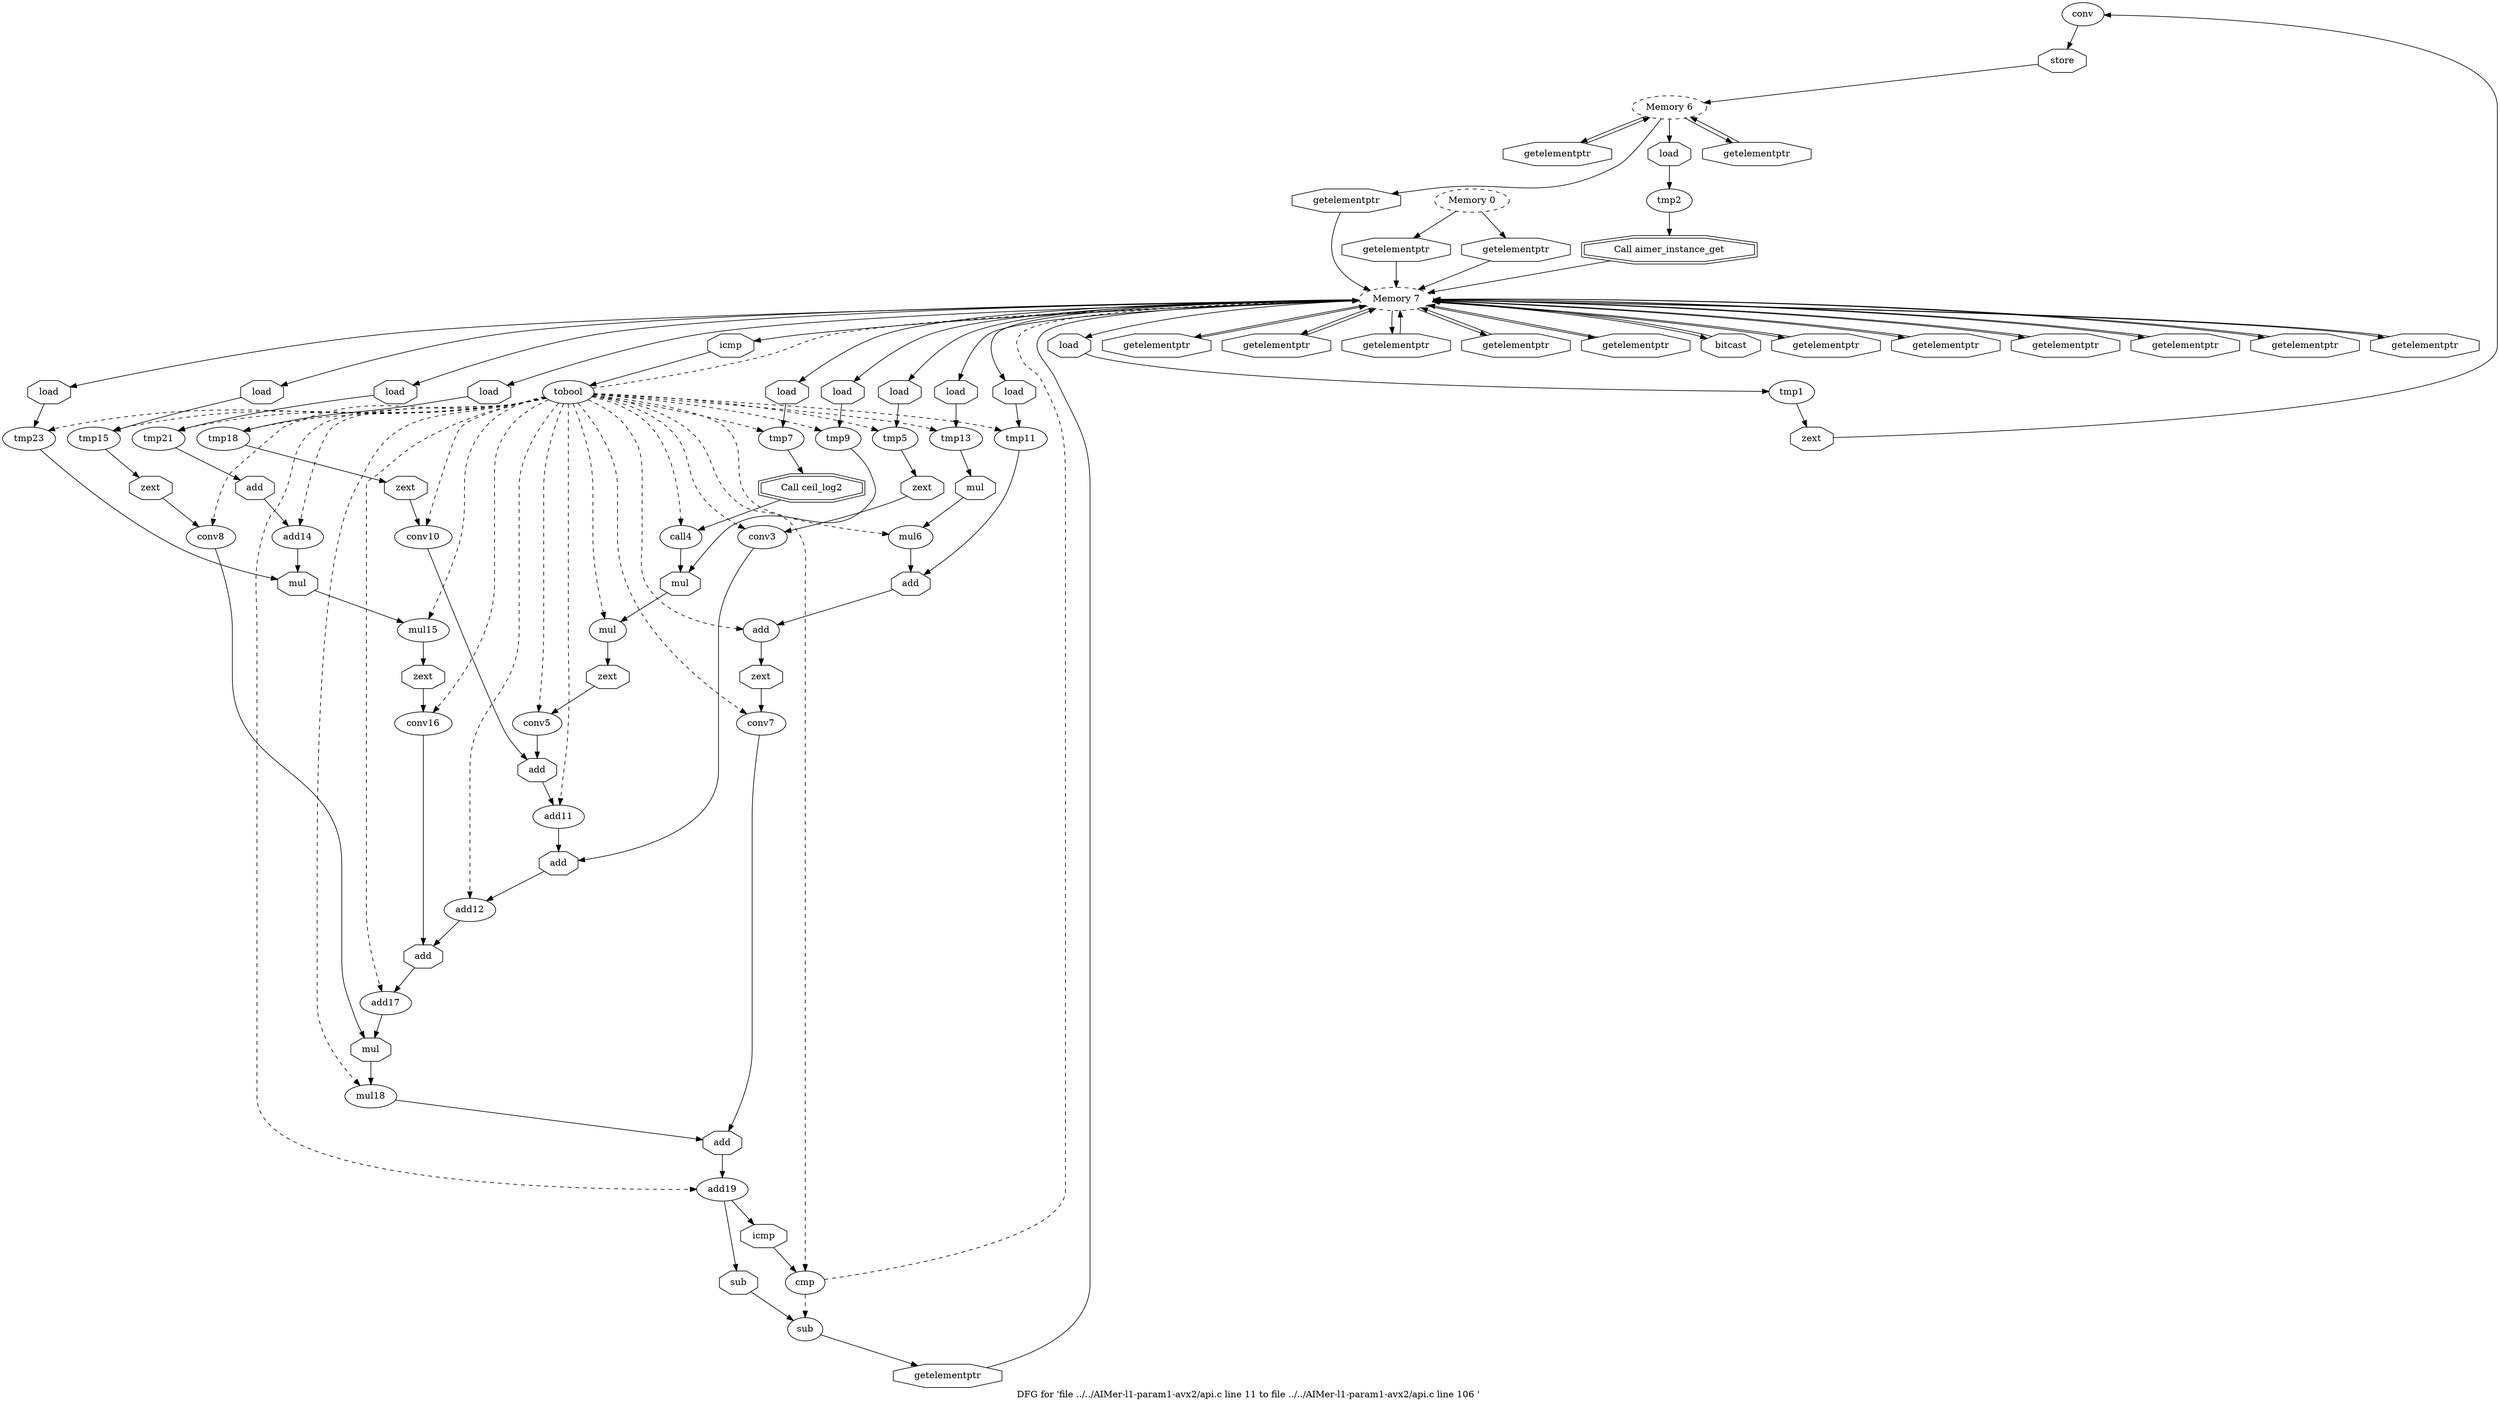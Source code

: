 digraph "DFG for 'file ../../AIMer-l1-param1-avx2/api.c line 11 to file ../../AIMer-l1-param1-avx2/api.c line 106 '  "{
label="DFG for 'file ../../AIMer-l1-param1-avx2/api.c line 11 to file ../../AIMer-l1-param1-avx2/api.c line 106 ' ";
node_665[shape=ellipse,style=solid,label="conv"]
node_668[shape=octagon,style=solid,label="store"]
"node_665"->"node_668"
node_687[shape=ellipse,style=solid,label="tmp9"]
node_690[shape=octagon,style=solid,label="mul"]
"node_687"->"node_690"
node_688[shape=octagon,style=solid,label="load"]
"node_688"->"node_687"
node_689[shape=ellipse,style=solid,label="mul"]
node_692[shape=octagon,style=solid,label="zext"]
"node_689"->"node_692"
"node_690"->"node_689"
node_691[shape=ellipse,style=solid,label="conv5"]
node_716[shape=octagon,style=solid,label="add"]
"node_691"->"node_716"
"node_692"->"node_691"
node_693[shape=octagon,style=solid,label="getelementptr"]
node_661[shape=ellipse,style=dashed,label="Memory 7"]
"node_693"->"node_661"
node_694[shape=ellipse,style=solid,label="tmp11"]
node_702[shape=octagon,style=solid,label="add"]
"node_694"->"node_702"
node_695[shape=octagon,style=solid,label="load"]
"node_695"->"node_694"
node_664[shape=octagon,style=solid,label="load"]
node_663[shape=ellipse,style=solid,label="tmp1"]
"node_664"->"node_663"
node_666[shape=octagon,style=solid,label="zext"]
"node_663"->"node_666"
node_662[shape=octagon,style=solid,label="getelementptr"]
"node_662"->"node_661"
"node_661"->"node_688"
"node_661"->"node_693"
"node_661"->"node_695"
"node_661"->"node_664"
node_674[shape=octagon,style=solid,label="icmp"]
"node_661"->"node_674"
node_675[shape=octagon,style=solid,label="getelementptr"]
"node_661"->"node_675"
node_676[shape=octagon,style=solid,label="getelementptr"]
"node_661"->"node_676"
node_696[shape=octagon,style=solid,label="getelementptr"]
"node_661"->"node_696"
node_698[shape=octagon,style=solid,label="load"]
"node_661"->"node_698"
node_705[shape=octagon,style=solid,label="getelementptr"]
"node_661"->"node_705"
node_744[shape=octagon,style=solid,label="bitcast"]
"node_661"->"node_744"
node_707[shape=octagon,style=solid,label="load"]
"node_661"->"node_707"
node_710[shape=octagon,style=solid,label="getelementptr"]
"node_661"->"node_710"
node_712[shape=octagon,style=solid,label="load"]
"node_661"->"node_712"
node_719[shape=octagon,style=solid,label="getelementptr"]
"node_661"->"node_719"
node_720[shape=octagon,style=solid,label="getelementptr"]
"node_661"->"node_720"
node_722[shape=octagon,style=solid,label="load"]
"node_661"->"node_722"
node_725[shape=octagon,style=solid,label="getelementptr"]
"node_661"->"node_725"
node_727[shape=octagon,style=solid,label="load"]
"node_661"->"node_727"
node_678[shape=octagon,style=solid,label="load"]
"node_661"->"node_678"
node_681[shape=octagon,style=solid,label="getelementptr"]
"node_661"->"node_681"
node_683[shape=octagon,style=solid,label="load"]
"node_661"->"node_683"
node_686[shape=octagon,style=solid,label="getelementptr"]
"node_661"->"node_686"
node_660[shape=ellipse,style=dashed,label="Memory 6"]
node_667[shape=octagon,style=solid,label="getelementptr"]
"node_660"->"node_667"
node_669[shape=octagon,style=solid,label="getelementptr"]
"node_660"->"node_669"
node_671[shape=octagon,style=solid,label="load"]
"node_660"->"node_671"
node_743[shape=octagon,style=solid,label="getelementptr"]
"node_660"->"node_743"
node_659[shape=ellipse,style=dashed,label="Memory 0"]
"node_659"->"node_662"
node_745[shape=octagon,style=solid,label="getelementptr"]
"node_659"->"node_745"
"node_666"->"node_665"
"node_667"->"node_660"
"node_668"->"node_660"
"node_669"->"node_660"
node_670[shape=ellipse,style=solid,label="tmp2"]
node_672[shape=doubleoctagon,style=solid,label="Call aimer_instance_get"]
"node_670"->"node_672"
"node_671"->"node_670"
"node_672"->"node_661"
node_673[shape=ellipse,style=solid,label="tobool"]
"node_673"->"node_687" [style=dashed]
"node_673"->"node_689" [style=dashed]
"node_673"->"node_691" [style=dashed]
"node_673"->"node_694" [style=dashed]
"node_673"->"node_661" [style=dashed]
node_677[shape=ellipse,style=solid,label="tmp5"]
"node_673"->"node_677" [style=dashed]
node_697[shape=ellipse,style=solid,label="tmp13"]
"node_673"->"node_697" [style=dashed]
node_699[shape=ellipse,style=solid,label="mul6"]
"node_673"->"node_699" [style=dashed]
node_701[shape=ellipse,style=solid,label="add"]
"node_673"->"node_701" [style=dashed]
node_703[shape=ellipse,style=solid,label="conv7"]
"node_673"->"node_703" [style=dashed]
node_706[shape=ellipse,style=solid,label="tmp15"]
"node_673"->"node_706" [style=dashed]
node_708[shape=ellipse,style=solid,label="conv8"]
"node_673"->"node_708" [style=dashed]
node_711[shape=ellipse,style=solid,label="tmp18"]
"node_673"->"node_711" [style=dashed]
node_713[shape=ellipse,style=solid,label="conv10"]
"node_673"->"node_713" [style=dashed]
node_715[shape=ellipse,style=solid,label="add11"]
"node_673"->"node_715" [style=dashed]
node_717[shape=ellipse,style=solid,label="add12"]
"node_673"->"node_717" [style=dashed]
node_721[shape=ellipse,style=solid,label="tmp21"]
"node_673"->"node_721" [style=dashed]
node_723[shape=ellipse,style=solid,label="add14"]
"node_673"->"node_723" [style=dashed]
node_726[shape=ellipse,style=solid,label="tmp23"]
"node_673"->"node_726" [style=dashed]
node_728[shape=ellipse,style=solid,label="mul15"]
"node_673"->"node_728" [style=dashed]
node_730[shape=ellipse,style=solid,label="conv16"]
"node_673"->"node_730" [style=dashed]
node_732[shape=ellipse,style=solid,label="add17"]
"node_673"->"node_732" [style=dashed]
node_734[shape=ellipse,style=solid,label="mul18"]
"node_673"->"node_734" [style=dashed]
node_736[shape=ellipse,style=solid,label="add19"]
"node_673"->"node_736" [style=dashed]
node_738[shape=ellipse,style=solid,label="cmp"]
"node_673"->"node_738" [style=dashed]
node_679[shape=ellipse,style=solid,label="conv3"]
"node_673"->"node_679" [style=dashed]
node_682[shape=ellipse,style=solid,label="tmp7"]
"node_673"->"node_682" [style=dashed]
node_684[shape=ellipse,style=solid,label="call4"]
"node_673"->"node_684" [style=dashed]
"node_674"->"node_673"
"node_675"->"node_661"
"node_676"->"node_661"
node_680[shape=octagon,style=solid,label="zext"]
"node_677"->"node_680"
"node_696"->"node_661"
node_700[shape=octagon,style=solid,label="mul"]
"node_697"->"node_700"
"node_698"->"node_697"
"node_699"->"node_702"
"node_700"->"node_699"
node_704[shape=octagon,style=solid,label="zext"]
"node_701"->"node_704"
"node_702"->"node_701"
node_737[shape=octagon,style=solid,label="add"]
"node_703"->"node_737"
"node_704"->"node_703"
"node_705"->"node_661"
"node_744"->"node_661"
"node_745"->"node_661"
node_709[shape=octagon,style=solid,label="zext"]
"node_706"->"node_709"
"node_707"->"node_706"
node_735[shape=octagon,style=solid,label="mul"]
"node_708"->"node_735"
"node_709"->"node_708"
"node_710"->"node_661"
node_714[shape=octagon,style=solid,label="zext"]
"node_711"->"node_714"
"node_712"->"node_711"
"node_713"->"node_716"
"node_714"->"node_713"
node_718[shape=octagon,style=solid,label="add"]
"node_715"->"node_718"
"node_716"->"node_715"
node_733[shape=octagon,style=solid,label="add"]
"node_717"->"node_733"
"node_718"->"node_717"
"node_719"->"node_661"
"node_720"->"node_661"
node_724[shape=octagon,style=solid,label="add"]
"node_721"->"node_724"
"node_722"->"node_721"
node_729[shape=octagon,style=solid,label="mul"]
"node_723"->"node_729"
"node_724"->"node_723"
"node_725"->"node_661"
"node_726"->"node_729"
"node_727"->"node_726"
node_731[shape=octagon,style=solid,label="zext"]
"node_728"->"node_731"
"node_729"->"node_728"
"node_730"->"node_733"
"node_731"->"node_730"
"node_732"->"node_735"
"node_733"->"node_732"
"node_734"->"node_737"
"node_735"->"node_734"
node_739[shape=octagon,style=solid,label="icmp"]
"node_736"->"node_739"
node_741[shape=octagon,style=solid,label="sub"]
"node_736"->"node_741"
"node_737"->"node_736"
"node_738"->"node_661" [style=dashed]
node_740[shape=ellipse,style=solid,label="sub"]
"node_738"->"node_740" [style=dashed]
"node_739"->"node_738"
node_742[shape=octagon,style=solid,label="getelementptr"]
"node_740"->"node_742"
"node_741"->"node_740"
"node_742"->"node_661"
"node_743"->"node_661"
"node_678"->"node_677"
"node_679"->"node_718"
"node_680"->"node_679"
"node_681"->"node_661"
node_685[shape=doubleoctagon,style=solid,label="Call ceil_log2"]
"node_682"->"node_685"
"node_683"->"node_682"
"node_684"->"node_690"
"node_685"->"node_684"
"node_686"->"node_661"
}

